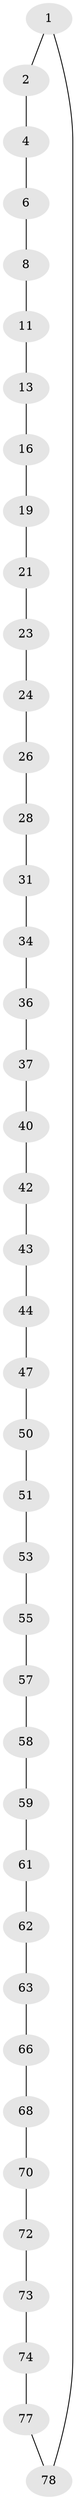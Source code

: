 // original degree distribution, {2: 1.0}
// Generated by graph-tools (version 1.1) at 2025/20/03/04/25 18:20:02]
// undirected, 41 vertices, 41 edges
graph export_dot {
graph [start="1"]
  node [color=gray90,style=filled];
  1;
  2 [super="+3"];
  4 [super="+5"];
  6 [super="+7"];
  8 [super="+9"];
  11 [super="+12"];
  13 [super="+14"];
  16 [super="+17"];
  19 [super="+20"];
  21 [super="+22"];
  23;
  24 [super="+25"];
  26 [super="+27"];
  28 [super="+29"];
  31 [super="+32"];
  34 [super="+35"];
  36;
  37 [super="+38"];
  40 [super="+41"];
  42;
  43;
  44 [super="+45"];
  47 [super="+48"];
  50;
  51 [super="+52"];
  53 [super="+54"];
  55 [super="+56"];
  57;
  58;
  59 [super="+60"];
  61;
  62;
  63 [super="+64"];
  66 [super="+67"];
  68 [super="+69"];
  70 [super="+71"];
  72;
  73;
  74 [super="+75"];
  77;
  78 [super="+79"];
  1 -- 2;
  1 -- 78;
  2 -- 4;
  4 -- 6;
  6 -- 8;
  8 -- 11;
  11 -- 13;
  13 -- 16;
  16 -- 19;
  19 -- 21;
  21 -- 23;
  23 -- 24;
  24 -- 26;
  26 -- 28;
  28 -- 31;
  31 -- 34;
  34 -- 36;
  36 -- 37;
  37 -- 40;
  40 -- 42;
  42 -- 43;
  43 -- 44;
  44 -- 47;
  47 -- 50;
  50 -- 51;
  51 -- 53;
  53 -- 55;
  55 -- 57;
  57 -- 58;
  58 -- 59;
  59 -- 61;
  61 -- 62;
  62 -- 63;
  63 -- 66;
  66 -- 68;
  68 -- 70;
  70 -- 72;
  72 -- 73;
  73 -- 74;
  74 -- 77;
  77 -- 78;
}
